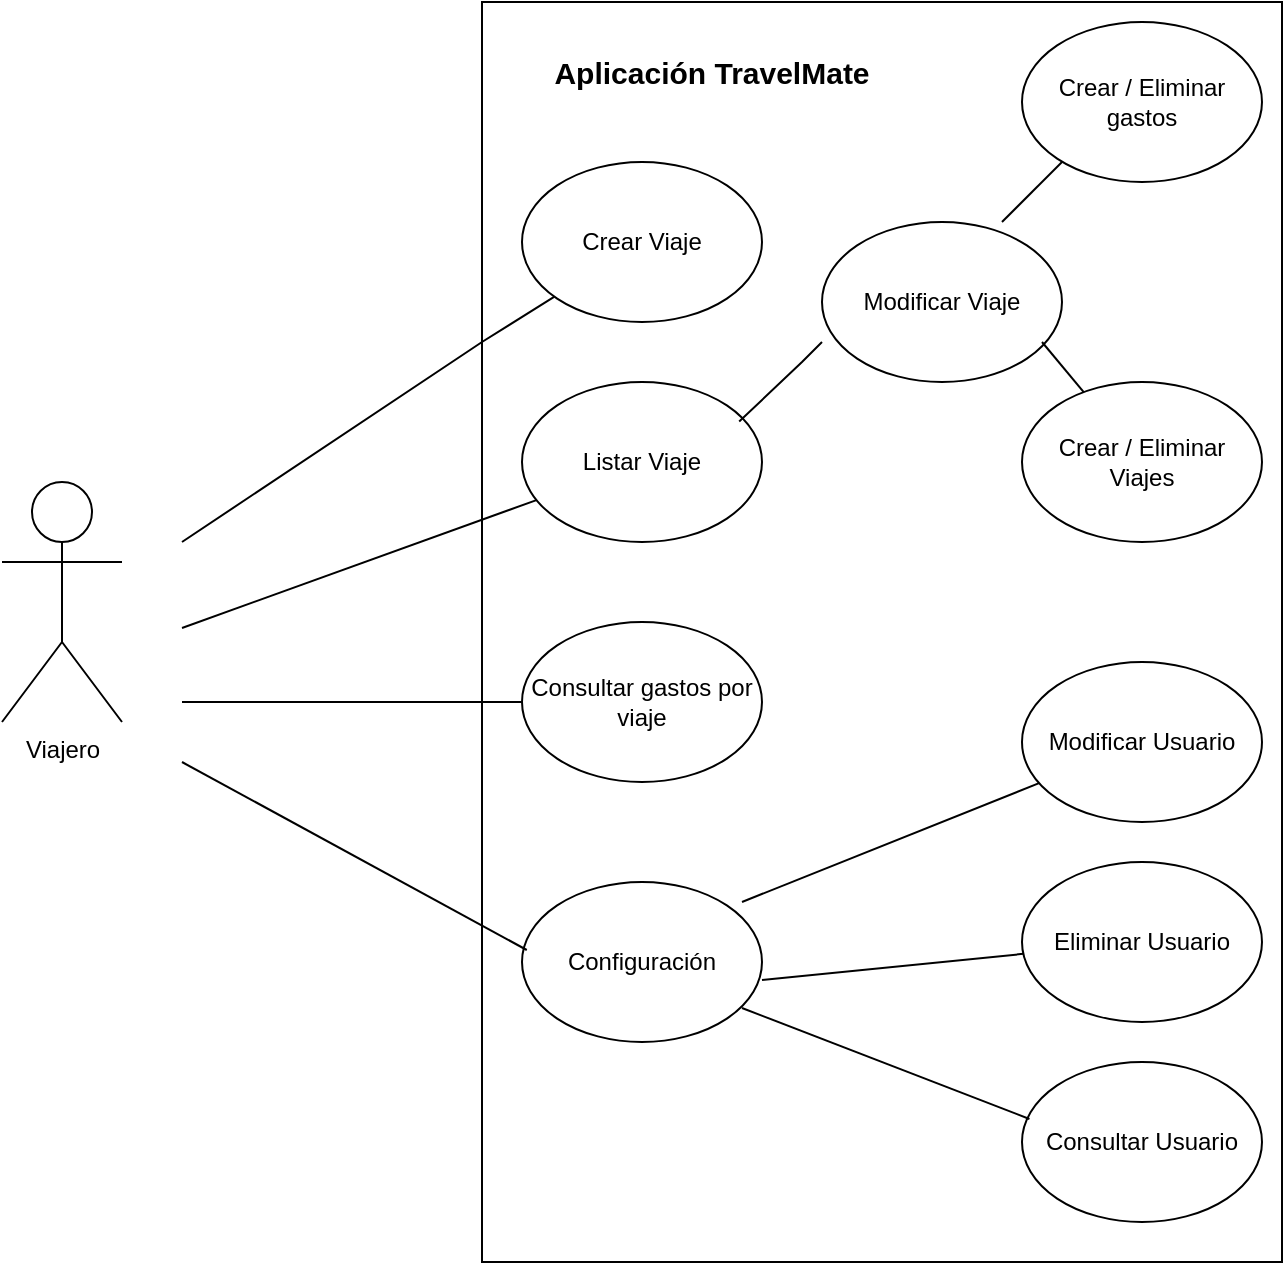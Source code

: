 <mxfile version="24.0.4" type="device">
  <diagram name="Página-1" id="M16jrU7vFwaP9jjU5zz2">
    <mxGraphModel dx="1434" dy="844" grid="1" gridSize="10" guides="1" tooltips="1" connect="1" arrows="1" fold="1" page="1" pageScale="1" pageWidth="827" pageHeight="1169" math="0" shadow="0">
      <root>
        <mxCell id="0" />
        <mxCell id="1" parent="0" />
        <mxCell id="s7dhyp-YbU7fS7x3VsV7-1" value="" style="rounded=0;whiteSpace=wrap;html=1;" vertex="1" parent="1">
          <mxGeometry x="310" y="120" width="400" height="630" as="geometry" />
        </mxCell>
        <mxCell id="s7dhyp-YbU7fS7x3VsV7-2" value="Crear Viaje" style="ellipse;whiteSpace=wrap;html=1;" vertex="1" parent="1">
          <mxGeometry x="330" y="200" width="120" height="80" as="geometry" />
        </mxCell>
        <mxCell id="s7dhyp-YbU7fS7x3VsV7-3" value="Listar Viaje" style="ellipse;whiteSpace=wrap;html=1;" vertex="1" parent="1">
          <mxGeometry x="330" y="310" width="120" height="80" as="geometry" />
        </mxCell>
        <mxCell id="s7dhyp-YbU7fS7x3VsV7-4" value="Consultar gastos por viaje" style="ellipse;whiteSpace=wrap;html=1;" vertex="1" parent="1">
          <mxGeometry x="330" y="430" width="120" height="80" as="geometry" />
        </mxCell>
        <mxCell id="s7dhyp-YbU7fS7x3VsV7-5" value="Configuración" style="ellipse;whiteSpace=wrap;html=1;" vertex="1" parent="1">
          <mxGeometry x="330" y="560" width="120" height="80" as="geometry" />
        </mxCell>
        <mxCell id="s7dhyp-YbU7fS7x3VsV7-6" value="Modificar Viaje" style="ellipse;whiteSpace=wrap;html=1;" vertex="1" parent="1">
          <mxGeometry x="480" y="230" width="120" height="80" as="geometry" />
        </mxCell>
        <mxCell id="s7dhyp-YbU7fS7x3VsV7-7" value="Crear / Eliminar gastos" style="ellipse;whiteSpace=wrap;html=1;" vertex="1" parent="1">
          <mxGeometry x="580" y="130" width="120" height="80" as="geometry" />
        </mxCell>
        <mxCell id="s7dhyp-YbU7fS7x3VsV7-8" value="Crear / Eliminar Viajes" style="ellipse;whiteSpace=wrap;html=1;" vertex="1" parent="1">
          <mxGeometry x="580" y="310" width="120" height="80" as="geometry" />
        </mxCell>
        <mxCell id="s7dhyp-YbU7fS7x3VsV7-9" value="Modificar Usuario" style="ellipse;whiteSpace=wrap;html=1;" vertex="1" parent="1">
          <mxGeometry x="580" y="450" width="120" height="80" as="geometry" />
        </mxCell>
        <mxCell id="s7dhyp-YbU7fS7x3VsV7-10" value="Eliminar Usuario" style="ellipse;whiteSpace=wrap;html=1;" vertex="1" parent="1">
          <mxGeometry x="580" y="550" width="120" height="80" as="geometry" />
        </mxCell>
        <mxCell id="s7dhyp-YbU7fS7x3VsV7-11" value="Consultar Usuario" style="ellipse;whiteSpace=wrap;html=1;" vertex="1" parent="1">
          <mxGeometry x="580" y="650" width="120" height="80" as="geometry" />
        </mxCell>
        <mxCell id="s7dhyp-YbU7fS7x3VsV7-12" value="" style="endArrow=none;html=1;rounded=0;exitX=0.905;exitY=0.247;exitDx=0;exitDy=0;exitPerimeter=0;" edge="1" parent="1" source="s7dhyp-YbU7fS7x3VsV7-3">
          <mxGeometry width="50" height="50" relative="1" as="geometry">
            <mxPoint x="450" y="320" as="sourcePoint" />
            <mxPoint x="480" y="290" as="targetPoint" />
            <Array as="points">
              <mxPoint x="470" y="300" />
            </Array>
          </mxGeometry>
        </mxCell>
        <mxCell id="s7dhyp-YbU7fS7x3VsV7-13" value="" style="endArrow=none;html=1;rounded=0;" edge="1" parent="1">
          <mxGeometry width="50" height="50" relative="1" as="geometry">
            <mxPoint x="570" y="230" as="sourcePoint" />
            <mxPoint x="600" y="200" as="targetPoint" />
            <Array as="points">
              <mxPoint x="590" y="210" />
            </Array>
          </mxGeometry>
        </mxCell>
        <mxCell id="s7dhyp-YbU7fS7x3VsV7-14" value="" style="endArrow=none;html=1;rounded=0;" edge="1" parent="1" target="s7dhyp-YbU7fS7x3VsV7-8">
          <mxGeometry width="50" height="50" relative="1" as="geometry">
            <mxPoint x="590" y="290" as="sourcePoint" />
            <mxPoint x="620" y="260" as="targetPoint" />
            <Array as="points" />
          </mxGeometry>
        </mxCell>
        <mxCell id="s7dhyp-YbU7fS7x3VsV7-15" value="" style="endArrow=none;html=1;rounded=0;" edge="1" parent="1" target="s7dhyp-YbU7fS7x3VsV7-9">
          <mxGeometry width="50" height="50" relative="1" as="geometry">
            <mxPoint x="440" y="570" as="sourcePoint" />
            <mxPoint x="470" y="540" as="targetPoint" />
            <Array as="points" />
          </mxGeometry>
        </mxCell>
        <mxCell id="s7dhyp-YbU7fS7x3VsV7-16" value="" style="endArrow=none;html=1;rounded=0;" edge="1" parent="1" target="s7dhyp-YbU7fS7x3VsV7-10">
          <mxGeometry width="50" height="50" relative="1" as="geometry">
            <mxPoint x="450" y="609" as="sourcePoint" />
            <mxPoint x="599" y="550" as="targetPoint" />
            <Array as="points" />
          </mxGeometry>
        </mxCell>
        <mxCell id="s7dhyp-YbU7fS7x3VsV7-17" value="" style="endArrow=none;html=1;rounded=0;entryX=0.031;entryY=0.356;entryDx=0;entryDy=0;entryPerimeter=0;" edge="1" parent="1" target="s7dhyp-YbU7fS7x3VsV7-11">
          <mxGeometry width="50" height="50" relative="1" as="geometry">
            <mxPoint x="440" y="623" as="sourcePoint" />
            <mxPoint x="571" y="610" as="targetPoint" />
            <Array as="points" />
          </mxGeometry>
        </mxCell>
        <mxCell id="s7dhyp-YbU7fS7x3VsV7-18" value="Viajero" style="shape=umlActor;verticalLabelPosition=bottom;verticalAlign=top;html=1;outlineConnect=0;" vertex="1" parent="1">
          <mxGeometry x="70" y="360" width="60" height="120" as="geometry" />
        </mxCell>
        <mxCell id="s7dhyp-YbU7fS7x3VsV7-23" value="" style="endArrow=none;html=1;rounded=0;" edge="1" parent="1" target="s7dhyp-YbU7fS7x3VsV7-2">
          <mxGeometry width="50" height="50" relative="1" as="geometry">
            <mxPoint x="160" y="390" as="sourcePoint" />
            <mxPoint x="320" y="280" as="targetPoint" />
            <Array as="points">
              <mxPoint x="310" y="290" />
            </Array>
          </mxGeometry>
        </mxCell>
        <mxCell id="s7dhyp-YbU7fS7x3VsV7-25" value="" style="endArrow=none;html=1;rounded=0;" edge="1" parent="1" target="s7dhyp-YbU7fS7x3VsV7-3">
          <mxGeometry width="50" height="50" relative="1" as="geometry">
            <mxPoint x="160" y="433" as="sourcePoint" />
            <mxPoint x="346" y="310" as="targetPoint" />
            <Array as="points" />
          </mxGeometry>
        </mxCell>
        <mxCell id="s7dhyp-YbU7fS7x3VsV7-26" value="" style="endArrow=none;html=1;rounded=0;entryX=0;entryY=0.5;entryDx=0;entryDy=0;" edge="1" parent="1" target="s7dhyp-YbU7fS7x3VsV7-4">
          <mxGeometry width="50" height="50" relative="1" as="geometry">
            <mxPoint x="160" y="470" as="sourcePoint" />
            <mxPoint x="210" y="420" as="targetPoint" />
          </mxGeometry>
        </mxCell>
        <mxCell id="s7dhyp-YbU7fS7x3VsV7-27" value="" style="endArrow=none;html=1;rounded=0;entryX=0.02;entryY=0.425;entryDx=0;entryDy=0;entryPerimeter=0;" edge="1" parent="1" target="s7dhyp-YbU7fS7x3VsV7-5">
          <mxGeometry width="50" height="50" relative="1" as="geometry">
            <mxPoint x="160" y="500" as="sourcePoint" />
            <mxPoint x="330" y="500" as="targetPoint" />
          </mxGeometry>
        </mxCell>
        <mxCell id="s7dhyp-YbU7fS7x3VsV7-28" value="&lt;font style=&quot;font-size: 15px;&quot;&gt;&lt;b&gt;Aplicación TravelMate&lt;/b&gt;&lt;/font&gt;" style="text;html=1;align=center;verticalAlign=middle;whiteSpace=wrap;rounded=0;" vertex="1" parent="1">
          <mxGeometry x="340" y="140" width="170" height="30" as="geometry" />
        </mxCell>
      </root>
    </mxGraphModel>
  </diagram>
</mxfile>
